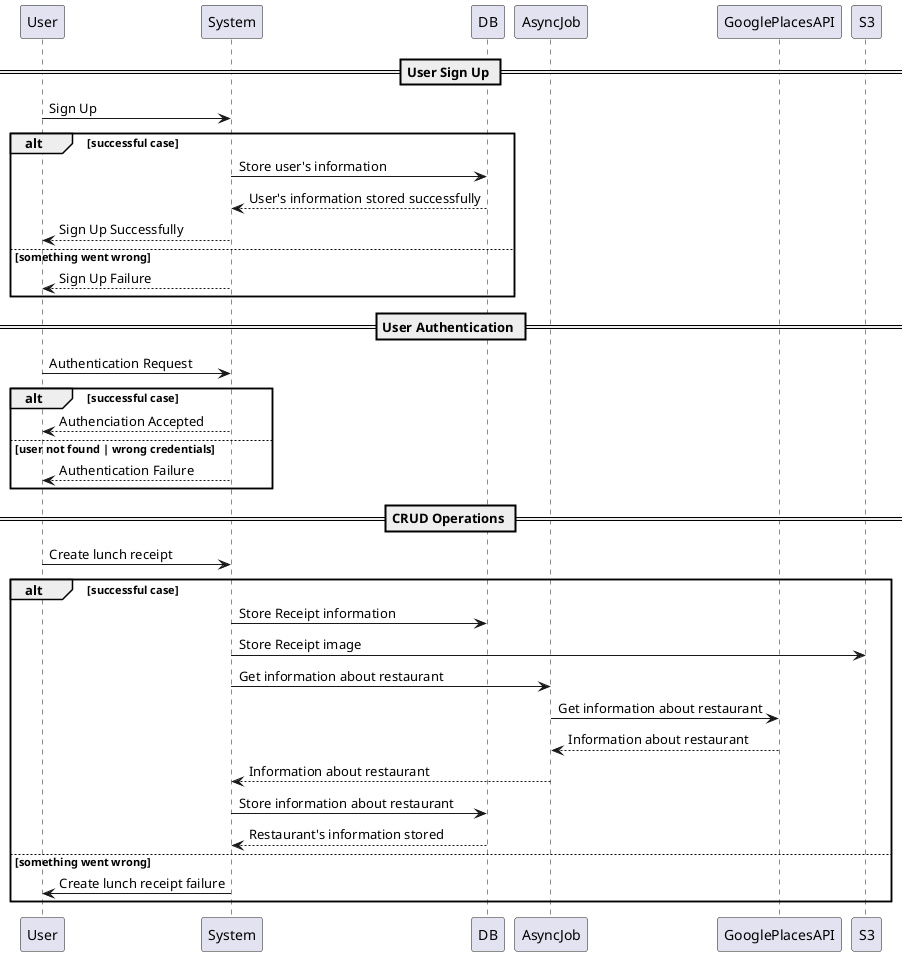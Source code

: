 @startuml "LunchLog"

== User Sign Up ==

User -> System: Sign Up
alt successful case
    System -> DB: Store user's information
    DB --> System: User's information stored successfully
    System --> User: Sign Up Successfully
else something went wrong
    System --> User: Sign Up Failure
end

== User Authentication ==

User -> System: Authentication Request
alt successful case
    System --> User: Authenciation Accepted
else user not found | wrong credentials
    System --> User: Authentication Failure
end

== CRUD Operations ==
participant AsyncJob as async
participant GooglePlacesAPI as gpAPI

User -> System: Create lunch receipt
alt successful case
    System -> DB: Store Receipt information
    System -> S3: Store Receipt image
    System -> async: Get information about restaurant
    async -> gpAPI: Get information about restaurant
    gpAPI --> async: Information about restaurant
    async --> System: Information about restaurant
    System -> DB: Store information about restaurant
    DB --> System: Restaurant's information stored
else something went wrong
    System -> User: Create lunch receipt failure
end
@enduml
